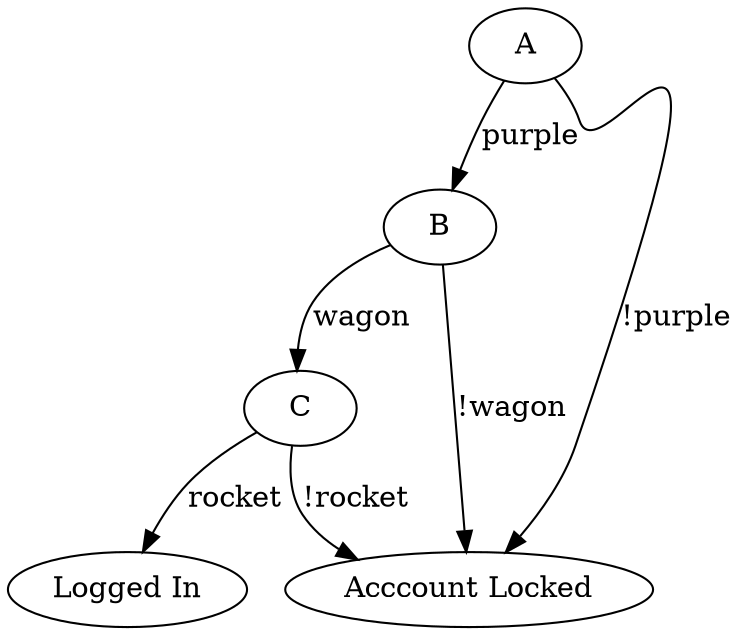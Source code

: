 digraph {
    A -> B [label = "purple";];
    A -> Lock [label = "!purple";];
    B -> C [label = "wagon";];
    B -> Lock [label = "!wagon";];
    C -> D [label = "rocket";];
    C -> Lock [label = "!rocket";];
    D [label = "Logged In";];
    Lock [label = "Acccount Locked";];
}
